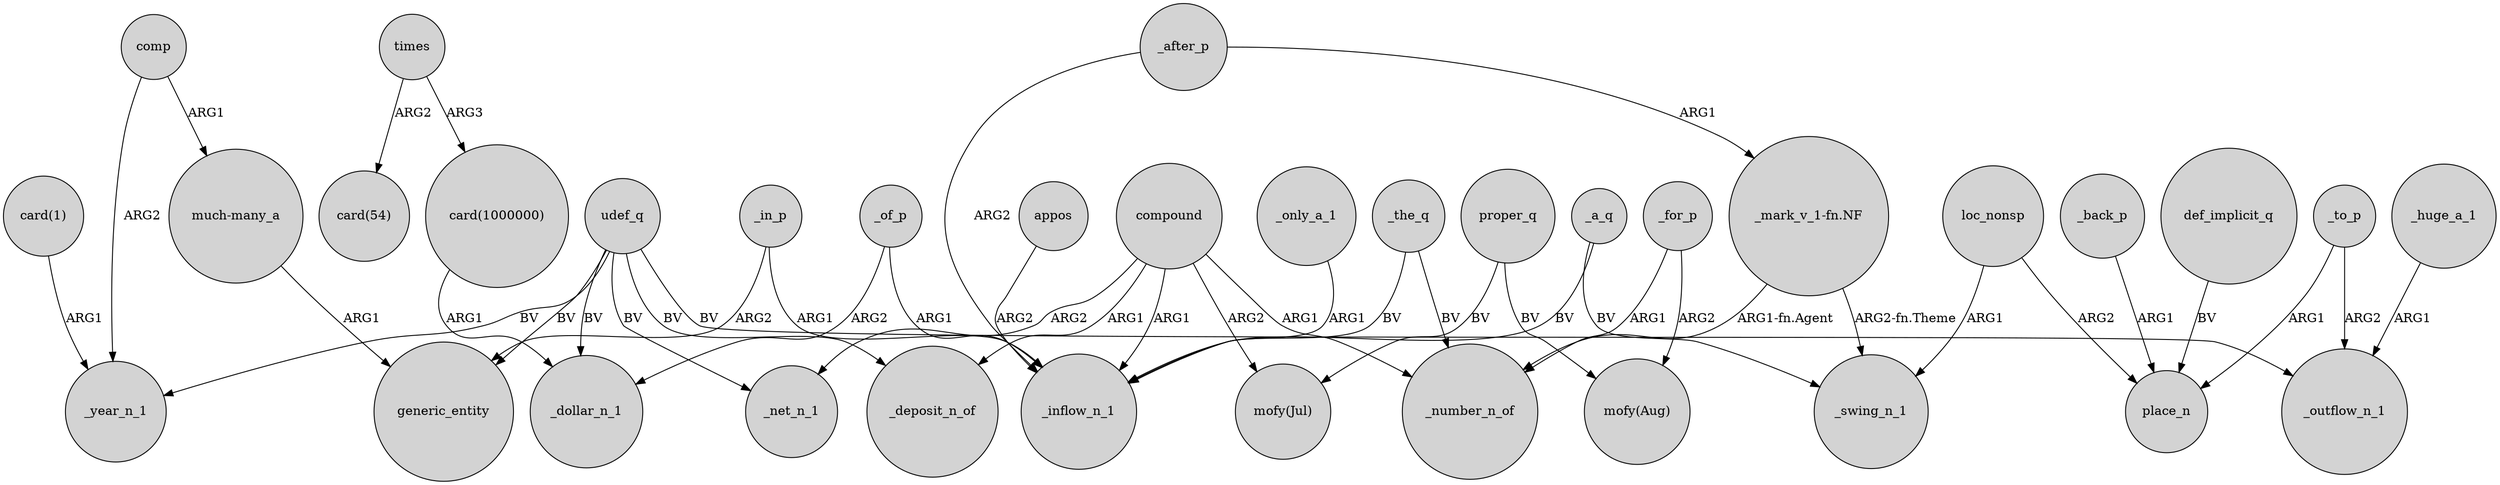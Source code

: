 digraph {
	node [shape=circle style=filled]
	"card(1000000)" -> _dollar_n_1 [label=ARG1]
	proper_q -> "mofy(Jul)" [label=BV]
	udef_q -> generic_entity [label=BV]
	_for_p -> _number_n_of [label=ARG1]
	"much-many_a" -> generic_entity [label=ARG1]
	_for_p -> "mofy(Aug)" [label=ARG2]
	_only_a_1 -> _inflow_n_1 [label=ARG1]
	_the_q -> _number_n_of [label=BV]
	def_implicit_q -> place_n [label=BV]
	_to_p -> _outflow_n_1 [label=ARG2]
	"_mark_v_1-fn.NF" -> _number_n_of [label="ARG1-fn.Agent"]
	compound -> "mofy(Jul)" [label=ARG2]
	_a_q -> _swing_n_1 [label=BV]
	udef_q -> _deposit_n_of [label=BV]
	compound -> _inflow_n_1 [label=ARG1]
	_after_p -> "_mark_v_1-fn.NF" [label=ARG1]
	comp -> "much-many_a" [label=ARG1]
	compound -> _net_n_1 [label=ARG2]
	times -> "card(1000000)" [label=ARG3]
	proper_q -> "mofy(Aug)" [label=BV]
	_in_p -> _inflow_n_1 [label=ARG1]
	_to_p -> place_n [label=ARG1]
	compound -> _number_n_of [label=ARG1]
	times -> "card(54)" [label=ARG2]
	"_mark_v_1-fn.NF" -> _swing_n_1 [label="ARG2-fn.Theme"]
	_after_p -> _inflow_n_1 [label=ARG2]
	_of_p -> _inflow_n_1 [label=ARG1]
	"card(1)" -> _year_n_1 [label=ARG1]
	udef_q -> _net_n_1 [label=BV]
	loc_nonsp -> place_n [label=ARG2]
	udef_q -> _year_n_1 [label=BV]
	_back_p -> place_n [label=ARG1]
	compound -> _deposit_n_of [label=ARG1]
	_the_q -> _inflow_n_1 [label=BV]
	loc_nonsp -> _swing_n_1 [label=ARG1]
	_of_p -> _dollar_n_1 [label=ARG2]
	_in_p -> generic_entity [label=ARG2]
	comp -> _year_n_1 [label=ARG2]
	_huge_a_1 -> _outflow_n_1 [label=ARG1]
	appos -> _inflow_n_1 [label=ARG2]
	udef_q -> _outflow_n_1 [label=BV]
	udef_q -> _dollar_n_1 [label=BV]
	_a_q -> _inflow_n_1 [label=BV]
}
